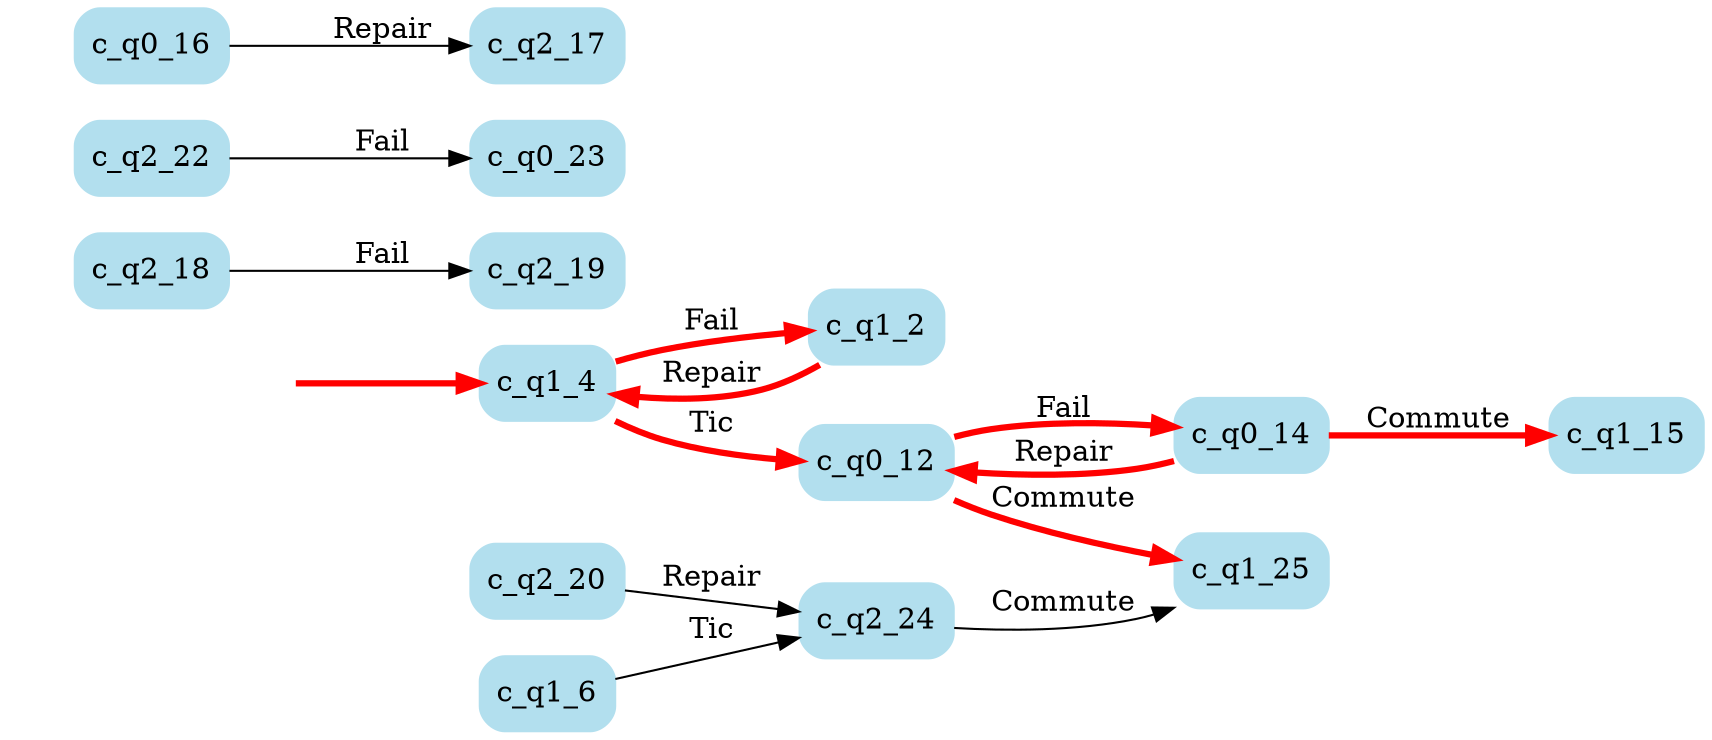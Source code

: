 digraph G {

	rankdir = LR;

	start_c_q1_4[style=invisible];

	node[shape=box, style="rounded, filled", color=lightblue2];

	c_q2_20[label="c_q2_20"];
	c_q1_25[label="c_q1_25"];
	c_q1_2[label="c_q1_2"];
	c_q2_18[label="c_q2_18"];
	c_q0_14[label="c_q0_14"];
	c_q2_22[label="c_q2_22"];
	c_q2_17[label="c_q2_17"];
	c_q0_16[label="c_q0_16"];
	c_q0_23[label="c_q0_23"];
	c_q0_12[label="c_q0_12"];
	c_q1_6[label="c_q1_6"];
	c_q2_24[label="c_q2_24"];
	c_q1_15[label="c_q1_15"];
	c_q2_19[label="c_q2_19"];
	c_q1_4[label="c_q1_4"];

	start_c_q1_4 -> c_q1_4[penwidth=3, color=red];
	c_q1_4 -> c_q1_2[label="Fail", penwidth=3, color=red];
	c_q1_2 -> c_q1_4[label="Repair", penwidth=3, color=red];
	c_q1_4 -> c_q0_12[label="Tic", penwidth=3, color=red];
	c_q1_6 -> c_q2_24[label="Tic"];
	c_q0_12 -> c_q0_14[label="Fail", penwidth=3, color=red];
	c_q0_14 -> c_q0_12[label="Repair", penwidth=3, color=red];
	c_q0_12 -> c_q1_25[label="Commute", penwidth=3, color=red];
	c_q0_14 -> c_q1_15[label="Commute", penwidth=3, color=red];
	c_q0_16 -> c_q2_17[label="Repair"];
	c_q2_18 -> c_q2_19[label="Fail"];
	c_q2_20 -> c_q2_24[label="Repair"];
	c_q2_22 -> c_q0_23[label="Fail"];
	c_q2_24 -> c_q1_25[label="Commute"];

}